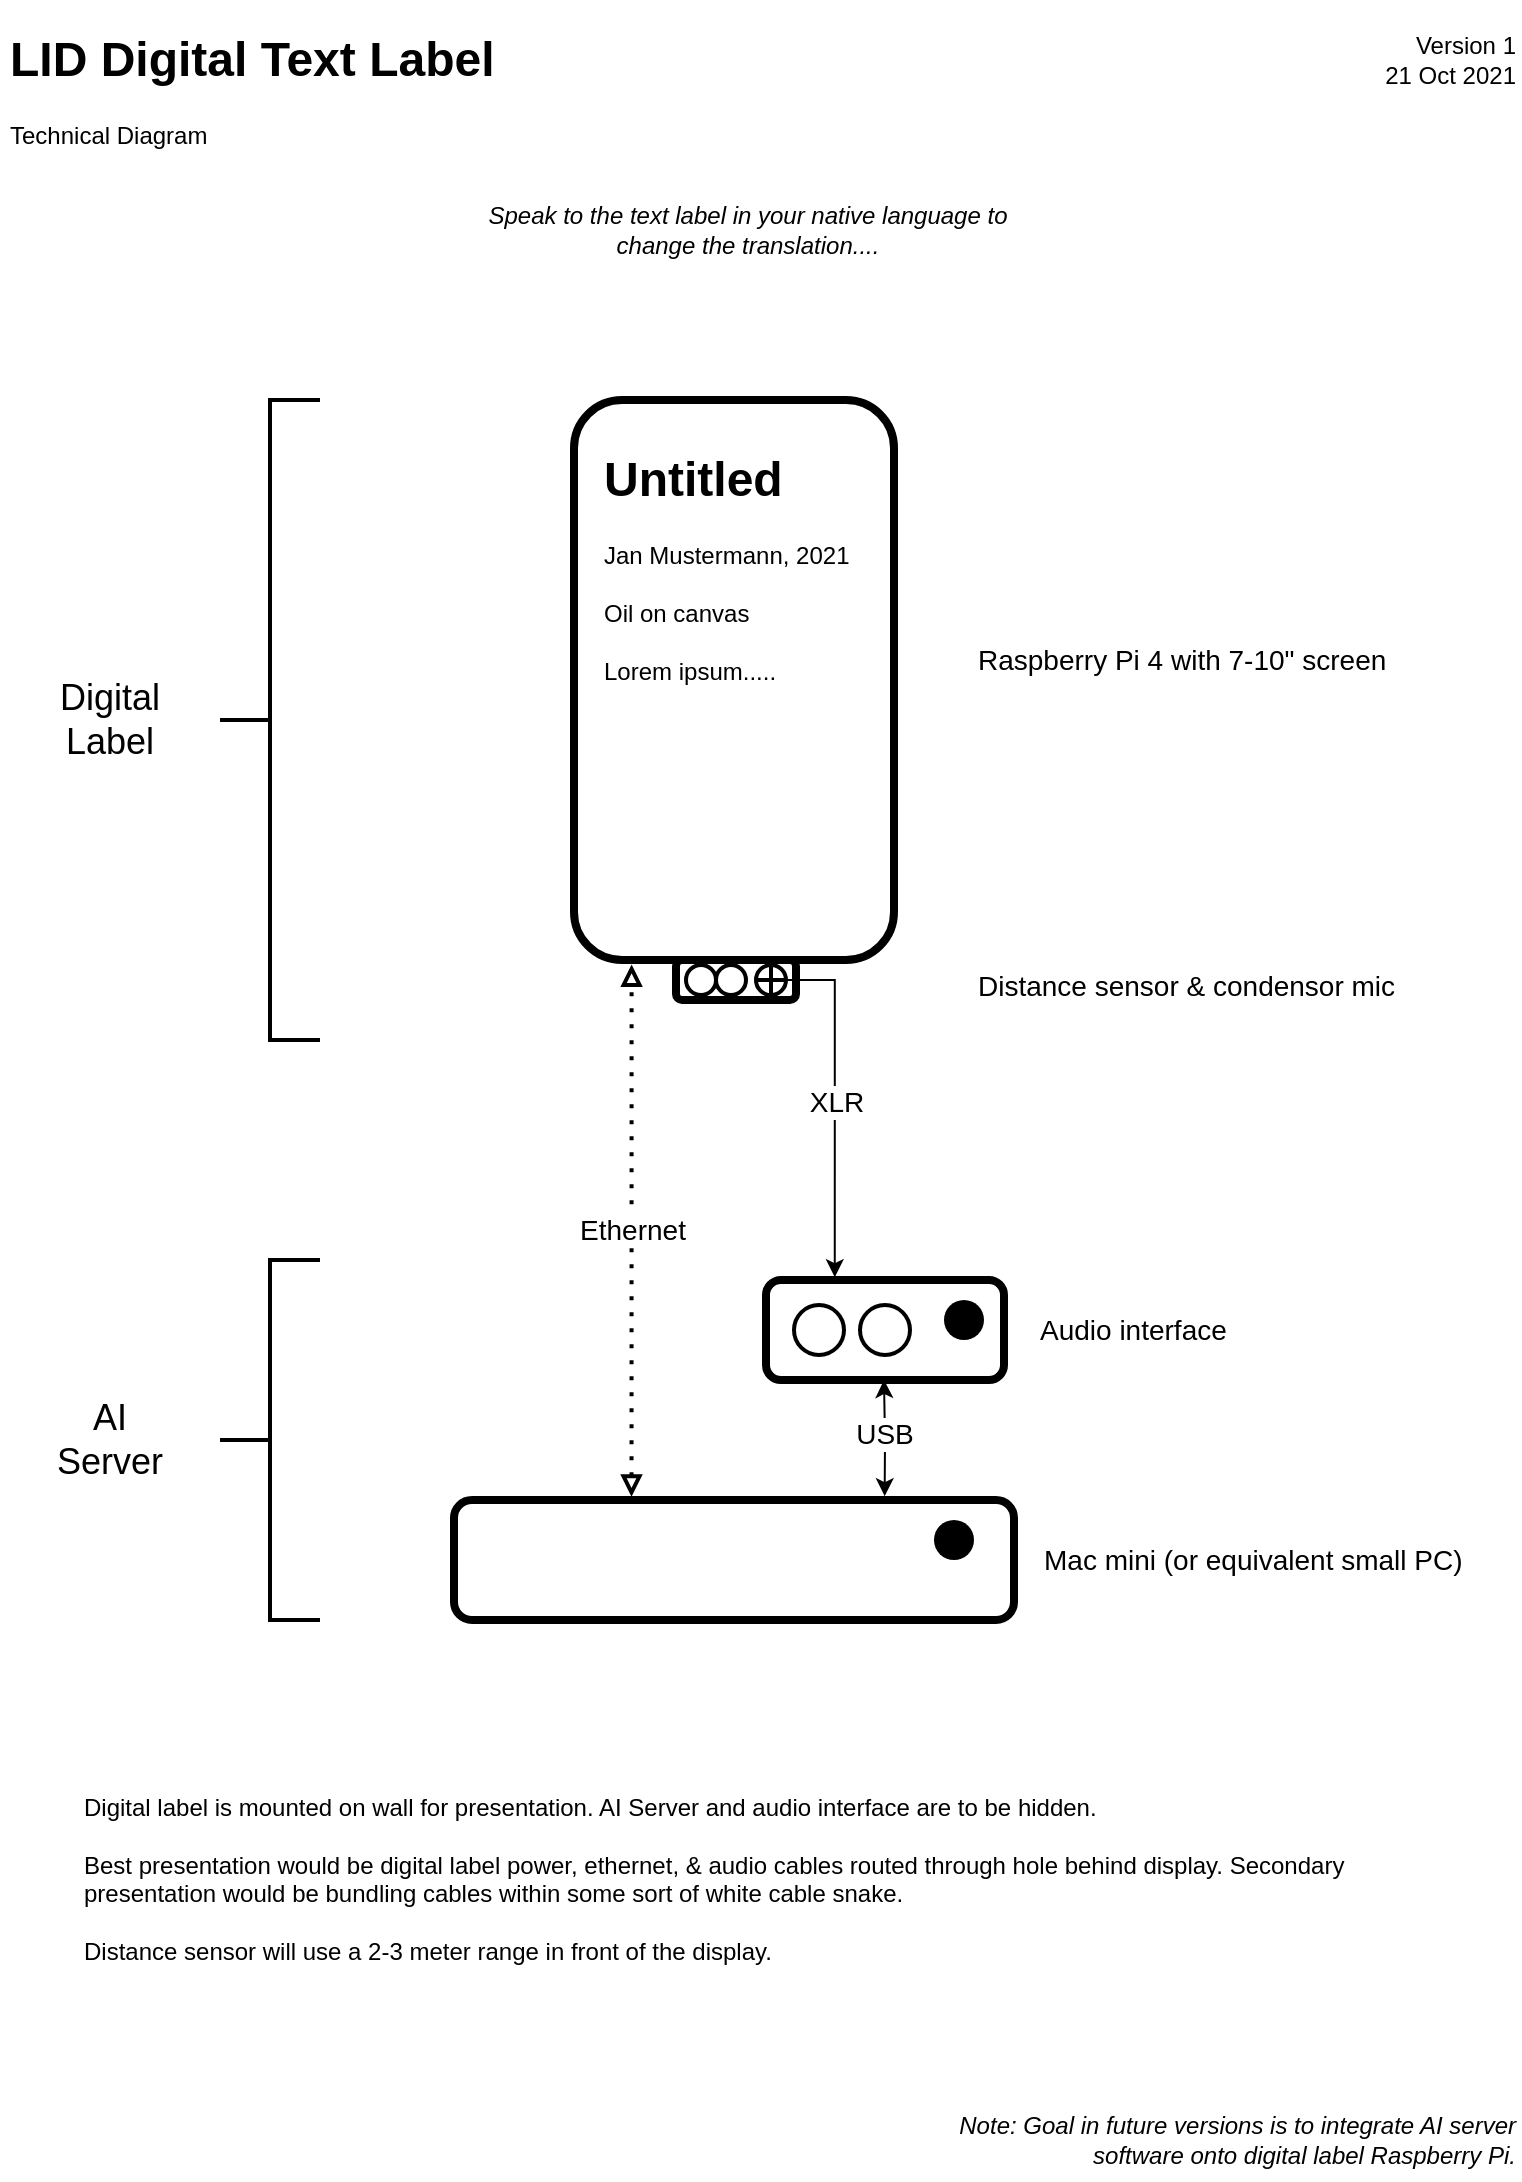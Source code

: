 <mxfile version="15.4.0" type="device"><diagram id="IDj4qtYySmhdg6a0rQWc" name="Page-1"><mxGraphModel dx="1892" dy="1344" grid="1" gridSize="10" guides="1" tooltips="1" connect="1" arrows="1" fold="1" page="1" pageScale="1" pageWidth="827" pageHeight="1169" math="0" shadow="0"><root><mxCell id="0"/><mxCell id="1" parent="0"/><mxCell id="kJ1_2ubfrmuFwNPqmTHz-1" value="&lt;h1&gt;LID Digital Text Label&lt;/h1&gt;&lt;p&gt;Technical Diagram&lt;span&gt;&lt;br&gt;&lt;/span&gt;&lt;/p&gt;" style="text;html=1;strokeColor=none;fillColor=none;spacing=5;spacingTop=-20;whiteSpace=wrap;overflow=hidden;rounded=0;" parent="1" vertex="1"><mxGeometry x="40" y="40" width="280" height="70" as="geometry"/></mxCell><mxCell id="kJ1_2ubfrmuFwNPqmTHz-18" value="" style="group" parent="1" vertex="1" connectable="0"><mxGeometry x="327" y="230" width="160" height="302.5" as="geometry"/></mxCell><mxCell id="kJ1_2ubfrmuFwNPqmTHz-17" value="" style="group" parent="kJ1_2ubfrmuFwNPqmTHz-18" vertex="1" connectable="0"><mxGeometry width="160" height="280" as="geometry"/></mxCell><mxCell id="kJ1_2ubfrmuFwNPqmTHz-2" value="" style="rounded=1;whiteSpace=wrap;html=1;fillColor=none;strokeWidth=4;strokeColor=default;" parent="kJ1_2ubfrmuFwNPqmTHz-17" vertex="1"><mxGeometry width="160" height="280" as="geometry"/></mxCell><mxCell id="kJ1_2ubfrmuFwNPqmTHz-9" value="&lt;h1&gt;Untitled&lt;/h1&gt;&lt;p&gt;Jan Mustermann, 2021&lt;br&gt;&lt;br&gt;Oil on canvas&lt;br&gt;&lt;br&gt;Lorem ipsum.....&lt;br&gt;&lt;br&gt;&lt;br&gt;&lt;/p&gt;" style="text;html=1;strokeColor=none;fillColor=none;spacing=5;spacingTop=-20;whiteSpace=wrap;overflow=hidden;rounded=0;" parent="kJ1_2ubfrmuFwNPqmTHz-17" vertex="1"><mxGeometry x="10" y="20" width="140" height="240" as="geometry"/></mxCell><mxCell id="kJ1_2ubfrmuFwNPqmTHz-16" value="" style="group" parent="kJ1_2ubfrmuFwNPqmTHz-18" vertex="1" connectable="0"><mxGeometry x="51" y="280" width="70" height="20" as="geometry"/></mxCell><mxCell id="kJ1_2ubfrmuFwNPqmTHz-21" value="" style="group" parent="kJ1_2ubfrmuFwNPqmTHz-16" vertex="1" connectable="0"><mxGeometry width="60" height="20" as="geometry"/></mxCell><mxCell id="kJ1_2ubfrmuFwNPqmTHz-3" value="" style="rounded=1;whiteSpace=wrap;html=1;strokeColor=default;strokeWidth=4;fillColor=none;" parent="kJ1_2ubfrmuFwNPqmTHz-21" vertex="1"><mxGeometry width="60" height="20" as="geometry"/></mxCell><mxCell id="kJ1_2ubfrmuFwNPqmTHz-4" value="" style="ellipse;whiteSpace=wrap;html=1;aspect=fixed;strokeColor=default;strokeWidth=2;fillColor=none;" parent="kJ1_2ubfrmuFwNPqmTHz-21" vertex="1"><mxGeometry x="5" y="2.5" width="15" height="15" as="geometry"/></mxCell><mxCell id="kJ1_2ubfrmuFwNPqmTHz-5" value="" style="ellipse;whiteSpace=wrap;html=1;aspect=fixed;strokeColor=default;strokeWidth=2;fillColor=none;" parent="kJ1_2ubfrmuFwNPqmTHz-21" vertex="1"><mxGeometry x="20" y="2.5" width="15" height="15" as="geometry"/></mxCell><mxCell id="kJ1_2ubfrmuFwNPqmTHz-20" value="" style="verticalLabelPosition=bottom;verticalAlign=top;html=1;shape=mxgraph.flowchart.summing_function;strokeColor=default;strokeWidth=2;fillColor=none;" parent="kJ1_2ubfrmuFwNPqmTHz-18" vertex="1"><mxGeometry x="91" y="282.5" width="15" height="15" as="geometry"/></mxCell><mxCell id="kJ1_2ubfrmuFwNPqmTHz-27" value="Raspberry Pi 4 with 7-10&quot; screen" style="text;html=1;strokeColor=none;fillColor=none;align=left;verticalAlign=middle;whiteSpace=wrap;rounded=0;fontSize=14;" parent="1" vertex="1"><mxGeometry x="527" y="350" width="210" height="20" as="geometry"/></mxCell><mxCell id="kJ1_2ubfrmuFwNPqmTHz-28" value="Distance sensor &amp;amp; condensor mic" style="text;html=1;strokeColor=none;fillColor=none;align=left;verticalAlign=middle;whiteSpace=wrap;rounded=0;fontSize=14;" parent="1" vertex="1"><mxGeometry x="527" y="512.5" width="220" height="20" as="geometry"/></mxCell><mxCell id="kJ1_2ubfrmuFwNPqmTHz-29" value="" style="group" parent="1" vertex="1" connectable="0"><mxGeometry x="423" y="670" width="119" height="50" as="geometry"/></mxCell><mxCell id="kJ1_2ubfrmuFwNPqmTHz-23" value="" style="rounded=1;whiteSpace=wrap;html=1;strokeColor=default;strokeWidth=4;fillColor=none;" parent="kJ1_2ubfrmuFwNPqmTHz-29" vertex="1"><mxGeometry width="119" height="50" as="geometry"/></mxCell><mxCell id="kJ1_2ubfrmuFwNPqmTHz-24" value="" style="ellipse;whiteSpace=wrap;html=1;aspect=fixed;strokeColor=default;strokeWidth=2;fillColor=none;" parent="kJ1_2ubfrmuFwNPqmTHz-29" vertex="1"><mxGeometry x="14" y="12.5" width="25" height="25" as="geometry"/></mxCell><mxCell id="kJ1_2ubfrmuFwNPqmTHz-25" value="" style="ellipse;whiteSpace=wrap;html=1;aspect=fixed;strokeColor=default;strokeWidth=2;fillColor=none;" parent="kJ1_2ubfrmuFwNPqmTHz-29" vertex="1"><mxGeometry x="47" y="12.5" width="25" height="25" as="geometry"/></mxCell><mxCell id="kJ1_2ubfrmuFwNPqmTHz-26" value="" style="ellipse;whiteSpace=wrap;html=1;aspect=fixed;strokeColor=none;strokeWidth=2;fillColor=#000000;" parent="kJ1_2ubfrmuFwNPqmTHz-29" vertex="1"><mxGeometry x="89" y="10" width="20" height="20" as="geometry"/></mxCell><mxCell id="kJ1_2ubfrmuFwNPqmTHz-30" style="edgeStyle=orthogonalEdgeStyle;rounded=0;orthogonalLoop=1;jettySize=auto;html=1;exitX=1;exitY=0.5;exitDx=0;exitDy=0;exitPerimeter=0;fontSize=14;entryX=0.289;entryY=-0.028;entryDx=0;entryDy=0;entryPerimeter=0;" parent="1" source="kJ1_2ubfrmuFwNPqmTHz-20" target="kJ1_2ubfrmuFwNPqmTHz-23" edge="1"><mxGeometry relative="1" as="geometry"><mxPoint x="457" y="660" as="targetPoint"/></mxGeometry></mxCell><mxCell id="kJ1_2ubfrmuFwNPqmTHz-33" value="XLR" style="edgeLabel;html=1;align=center;verticalAlign=middle;resizable=0;points=[];fontSize=14;" parent="kJ1_2ubfrmuFwNPqmTHz-30" vertex="1" connectable="0"><mxGeometry x="-0.018" relative="1" as="geometry"><mxPoint as="offset"/></mxGeometry></mxCell><mxCell id="kJ1_2ubfrmuFwNPqmTHz-32" value="Audio interface" style="text;html=1;strokeColor=none;fillColor=none;align=left;verticalAlign=middle;whiteSpace=wrap;rounded=0;fontSize=14;" parent="1" vertex="1"><mxGeometry x="558" y="685" width="102" height="20" as="geometry"/></mxCell><mxCell id="kJ1_2ubfrmuFwNPqmTHz-35" style="edgeStyle=orthogonalEdgeStyle;rounded=0;orthogonalLoop=1;jettySize=auto;html=1;entryX=0.769;entryY=-0.032;entryDx=0;entryDy=0;fontSize=14;startArrow=classic;startFill=1;entryPerimeter=0;" parent="1" target="kJ1_2ubfrmuFwNPqmTHz-10" edge="1"><mxGeometry relative="1" as="geometry"><mxPoint x="482" y="720" as="sourcePoint"/></mxGeometry></mxCell><mxCell id="kJ1_2ubfrmuFwNPqmTHz-36" value="USB" style="edgeLabel;html=1;align=center;verticalAlign=middle;resizable=0;points=[];fontSize=14;" parent="kJ1_2ubfrmuFwNPqmTHz-35" vertex="1" connectable="0"><mxGeometry x="-0.074" y="-1" relative="1" as="geometry"><mxPoint as="offset"/></mxGeometry></mxCell><mxCell id="kJ1_2ubfrmuFwNPqmTHz-38" value="Ethernet" style="endArrow=block;dashed=1;html=1;dashPattern=1 3;strokeWidth=2;rounded=0;fontSize=14;edgeStyle=orthogonalEdgeStyle;startArrow=block;startFill=0;endFill=0;entryX=0.18;entryY=1.008;entryDx=0;entryDy=0;entryPerimeter=0;exitX=0.317;exitY=-0.027;exitDx=0;exitDy=0;exitPerimeter=0;" parent="1" source="kJ1_2ubfrmuFwNPqmTHz-10" target="kJ1_2ubfrmuFwNPqmTHz-2" edge="1"><mxGeometry width="50" height="50" relative="1" as="geometry"><mxPoint x="367" y="770" as="sourcePoint"/><mxPoint x="367" y="570" as="targetPoint"/></mxGeometry></mxCell><mxCell id="kJ1_2ubfrmuFwNPqmTHz-39" value="AI Server" style="text;html=1;strokeColor=none;fillColor=none;align=center;verticalAlign=middle;whiteSpace=wrap;rounded=0;fontSize=18;" parent="1" vertex="1"><mxGeometry x="60" y="740" width="70" height="20" as="geometry"/></mxCell><mxCell id="kJ1_2ubfrmuFwNPqmTHz-40" value="Mac mini (or equivalent small PC)" style="text;html=1;strokeColor=none;fillColor=none;align=left;verticalAlign=middle;whiteSpace=wrap;rounded=0;fontSize=14;" parent="1" vertex="1"><mxGeometry x="560" y="800" width="230" height="20" as="geometry"/></mxCell><mxCell id="kJ1_2ubfrmuFwNPqmTHz-41" value="" style="group" parent="1" vertex="1" connectable="0"><mxGeometry x="267" y="780" width="280" height="60" as="geometry"/></mxCell><mxCell id="kJ1_2ubfrmuFwNPqmTHz-10" value="" style="rounded=1;whiteSpace=wrap;html=1;strokeColor=default;strokeWidth=4;fillColor=none;" parent="kJ1_2ubfrmuFwNPqmTHz-41" vertex="1"><mxGeometry width="280" height="60" as="geometry"/></mxCell><mxCell id="kJ1_2ubfrmuFwNPqmTHz-11" value="" style="ellipse;whiteSpace=wrap;html=1;aspect=fixed;strokeColor=none;strokeWidth=2;fillColor=#000000;" parent="kJ1_2ubfrmuFwNPqmTHz-41" vertex="1"><mxGeometry x="240" y="10" width="20" height="20" as="geometry"/></mxCell><mxCell id="kJ1_2ubfrmuFwNPqmTHz-42" value="Digital Label" style="text;html=1;strokeColor=none;fillColor=none;align=center;verticalAlign=middle;whiteSpace=wrap;rounded=0;fontSize=18;" parent="1" vertex="1"><mxGeometry x="55" y="380" width="80" height="20" as="geometry"/></mxCell><mxCell id="kJ1_2ubfrmuFwNPqmTHz-43" value="" style="strokeWidth=2;html=1;shape=mxgraph.flowchart.annotation_2;align=left;labelPosition=right;pointerEvents=1;fontSize=14;fillColor=none;" parent="1" vertex="1"><mxGeometry x="150" y="230" width="50" height="320" as="geometry"/></mxCell><mxCell id="kJ1_2ubfrmuFwNPqmTHz-44" value="" style="strokeWidth=2;html=1;shape=mxgraph.flowchart.annotation_2;align=left;labelPosition=right;pointerEvents=1;fontSize=14;fillColor=none;" parent="1" vertex="1"><mxGeometry x="150" y="660" width="50" height="180" as="geometry"/></mxCell><mxCell id="kJ1_2ubfrmuFwNPqmTHz-49" value="Note: Goal in future versions is to integrate AI server software onto digital label Raspberry Pi." style="text;html=1;strokeColor=none;fillColor=none;align=right;verticalAlign=middle;whiteSpace=wrap;rounded=0;fontSize=12;fontStyle=2" parent="1" vertex="1"><mxGeometry x="480" y="1080" width="320" height="40" as="geometry"/></mxCell><mxCell id="kJ1_2ubfrmuFwNPqmTHz-51" value="Version 1&lt;br&gt;21 Oct 2021" style="text;html=1;strokeColor=none;fillColor=none;align=right;verticalAlign=middle;whiteSpace=wrap;rounded=0;fontSize=12;" parent="1" vertex="1"><mxGeometry x="680" y="40" width="120" height="40" as="geometry"/></mxCell><mxCell id="Dxs3DN4lcxvRziw7Mcxx-1" value="Digital label is mounted on wall for presentation. AI Server and audio interface are to be hidden.&lt;br&gt;&lt;br&gt;Best presentation would be digital label power, ethernet, &amp;amp; audio cables routed through hole behind display. Secondary presentation would be bundling cables within some sort of white cable snake.&lt;br&gt;&lt;br&gt;Distance sensor will use a 2-3 meter range in front of the display." style="text;html=1;strokeColor=none;fillColor=none;align=left;verticalAlign=top;whiteSpace=wrap;rounded=0;" vertex="1" parent="1"><mxGeometry x="80" y="920" width="680" height="80" as="geometry"/></mxCell><mxCell id="Dxs3DN4lcxvRziw7Mcxx-3" value="&lt;i&gt;Speak to the text label in your native language to change the translation....&lt;/i&gt;" style="text;html=1;strokeColor=none;fillColor=none;align=center;verticalAlign=middle;whiteSpace=wrap;rounded=0;" vertex="1" parent="1"><mxGeometry x="276" y="130" width="276" height="30" as="geometry"/></mxCell></root></mxGraphModel></diagram></mxfile>